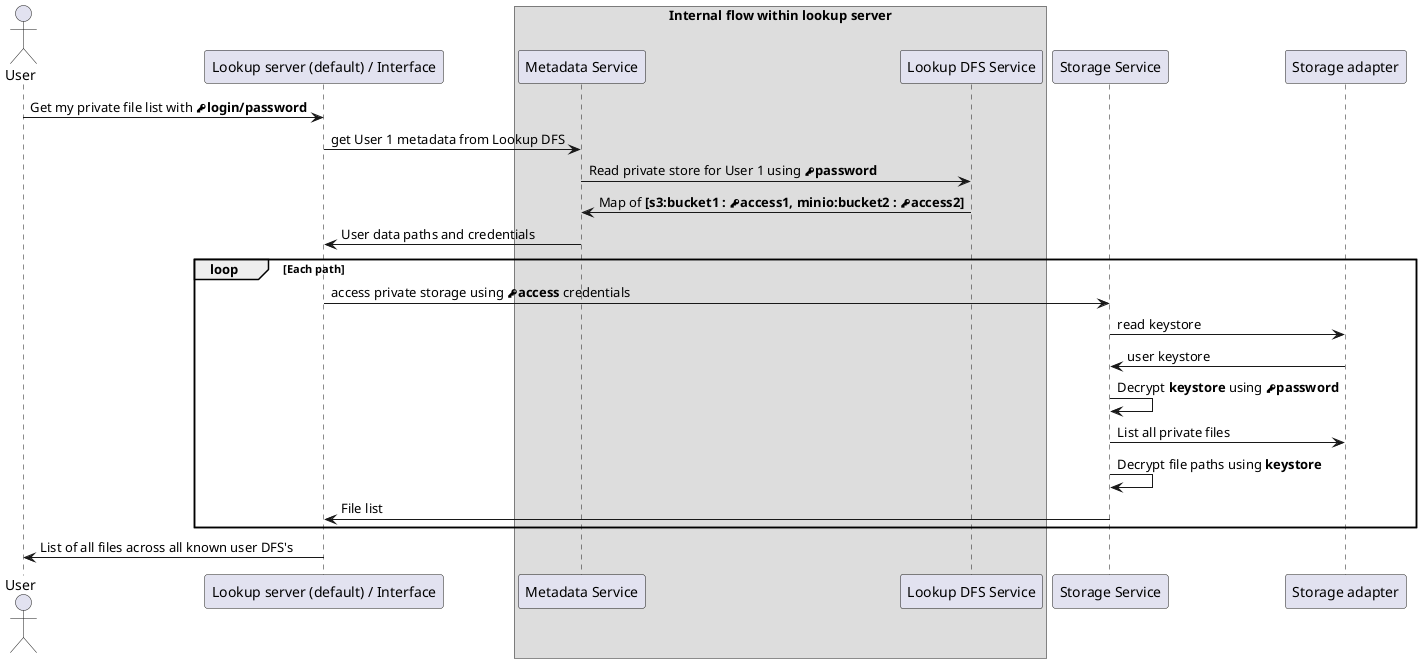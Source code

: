 @startuml
actor User
User->"Lookup server (default) / Interface" as ls : Get my private file list with **<&key>login/password**
box "Internal flow within lookup server"
ls->"Metadata Service" as lss : get User 1 metadata from Lookup DFS
lss->"Lookup DFS Service" as DFS : Read private store for User 1 using **<&key>password**
end box
DFS->lss : Map of **[s3:bucket1 : <&key>access1, minio:bucket2 : <&key>access2]**
lss->ls : User data paths and credentials
loop Each path
  ls->"Storage Service" as ss : access private storage using **<&key>access** credentials
  ss->"Storage adapter" as sa : read keystore
  sa->ss : user keystore
  ss->ss : Decrypt **keystore** using **<&key>password**
  ss->sa : List all private files
  ss->ss : Decrypt file paths using **keystore**
  ss->ls : File list
end
ls->User : List of all files across all known user DFS's
@enduml